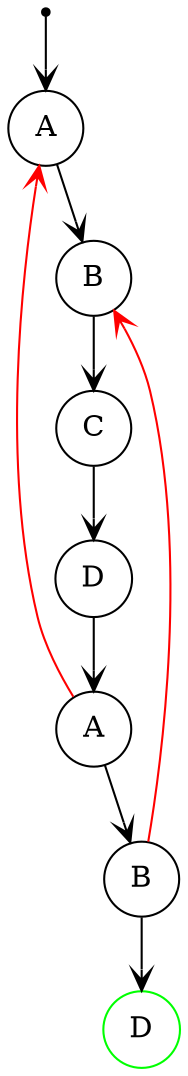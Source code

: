 digraph Trie {
    node [shape=circle];
    edge [arrowhead=vee];

    root [label="", shape=point];
    A2 [label = "A"];
    B2 [label = "B"];
    D2 [label = "D",color = green];
    root -> A -> B -> C -> D -> A2 -> B2 -> D2;
    A2 -> A [color = red];
    B2 -> B [color = red];
}